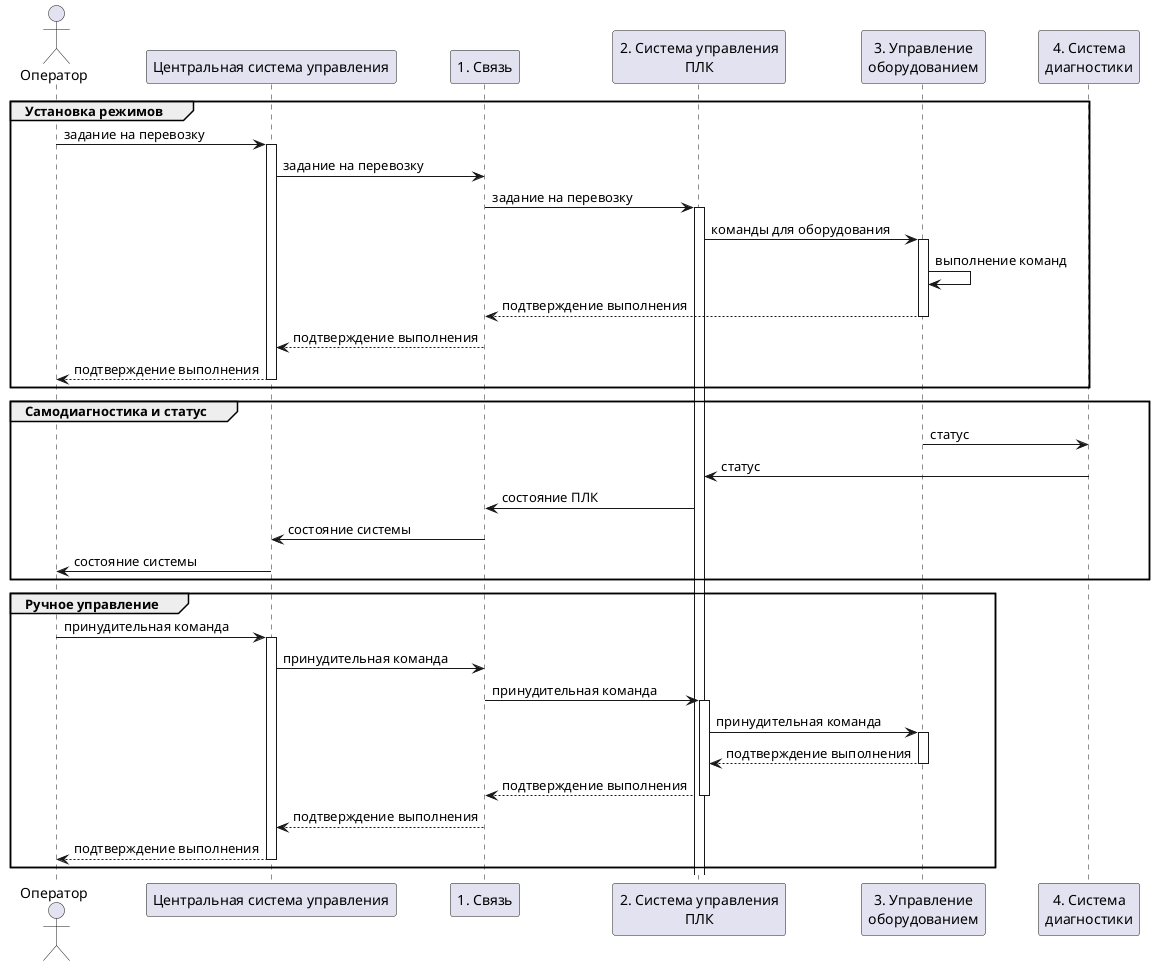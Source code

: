 @startuml "базовый сценарий + hla"

actor "Оператор" as op
participant "Центральная система управления" as central_control
participant "1. Связь" as conn
participant "2. Система управления\nПЛК" as control_plc
participant "3. Управление\nоборудованием" as control_equipment
participant "4. Система\nдиагностики" as self_diag


group Установка режимов

op -> central_control++: задание на перевозку
central_control -> conn: задание на перевозку
conn -> control_plc++: задание на перевозку
control_plc -> control_equipment++: команды для оборудования
control_equipment -> control_equipment: выполнение команд
control_equipment --> conn--: подтверждение выполнения
conn --> central_control: подтверждение выполнения
central_control --> op--: подтверждение выполнения

end


group Самодиагностика и статус
control_equipment -> self_diag: статус
self_diag -> control_plc: статус 
control_plc -> conn: состояние ПЛК
conn -> central_control: состояние системы
central_control -> op: состояние системы
end

group Ручное управление

op -> central_control++: принудительная команда
central_control -> conn: принудительная команда
conn -> control_plc++: принудительная команда
control_plc -> control_equipment++: принудительная команда
control_equipment --> control_plc--: подтверждение выполнения
control_plc --> conn--: подтверждение выполнения
conn --> central_control: подтверждение выполнения
central_control --> op--: подтверждение выполнения

end


@enduml
